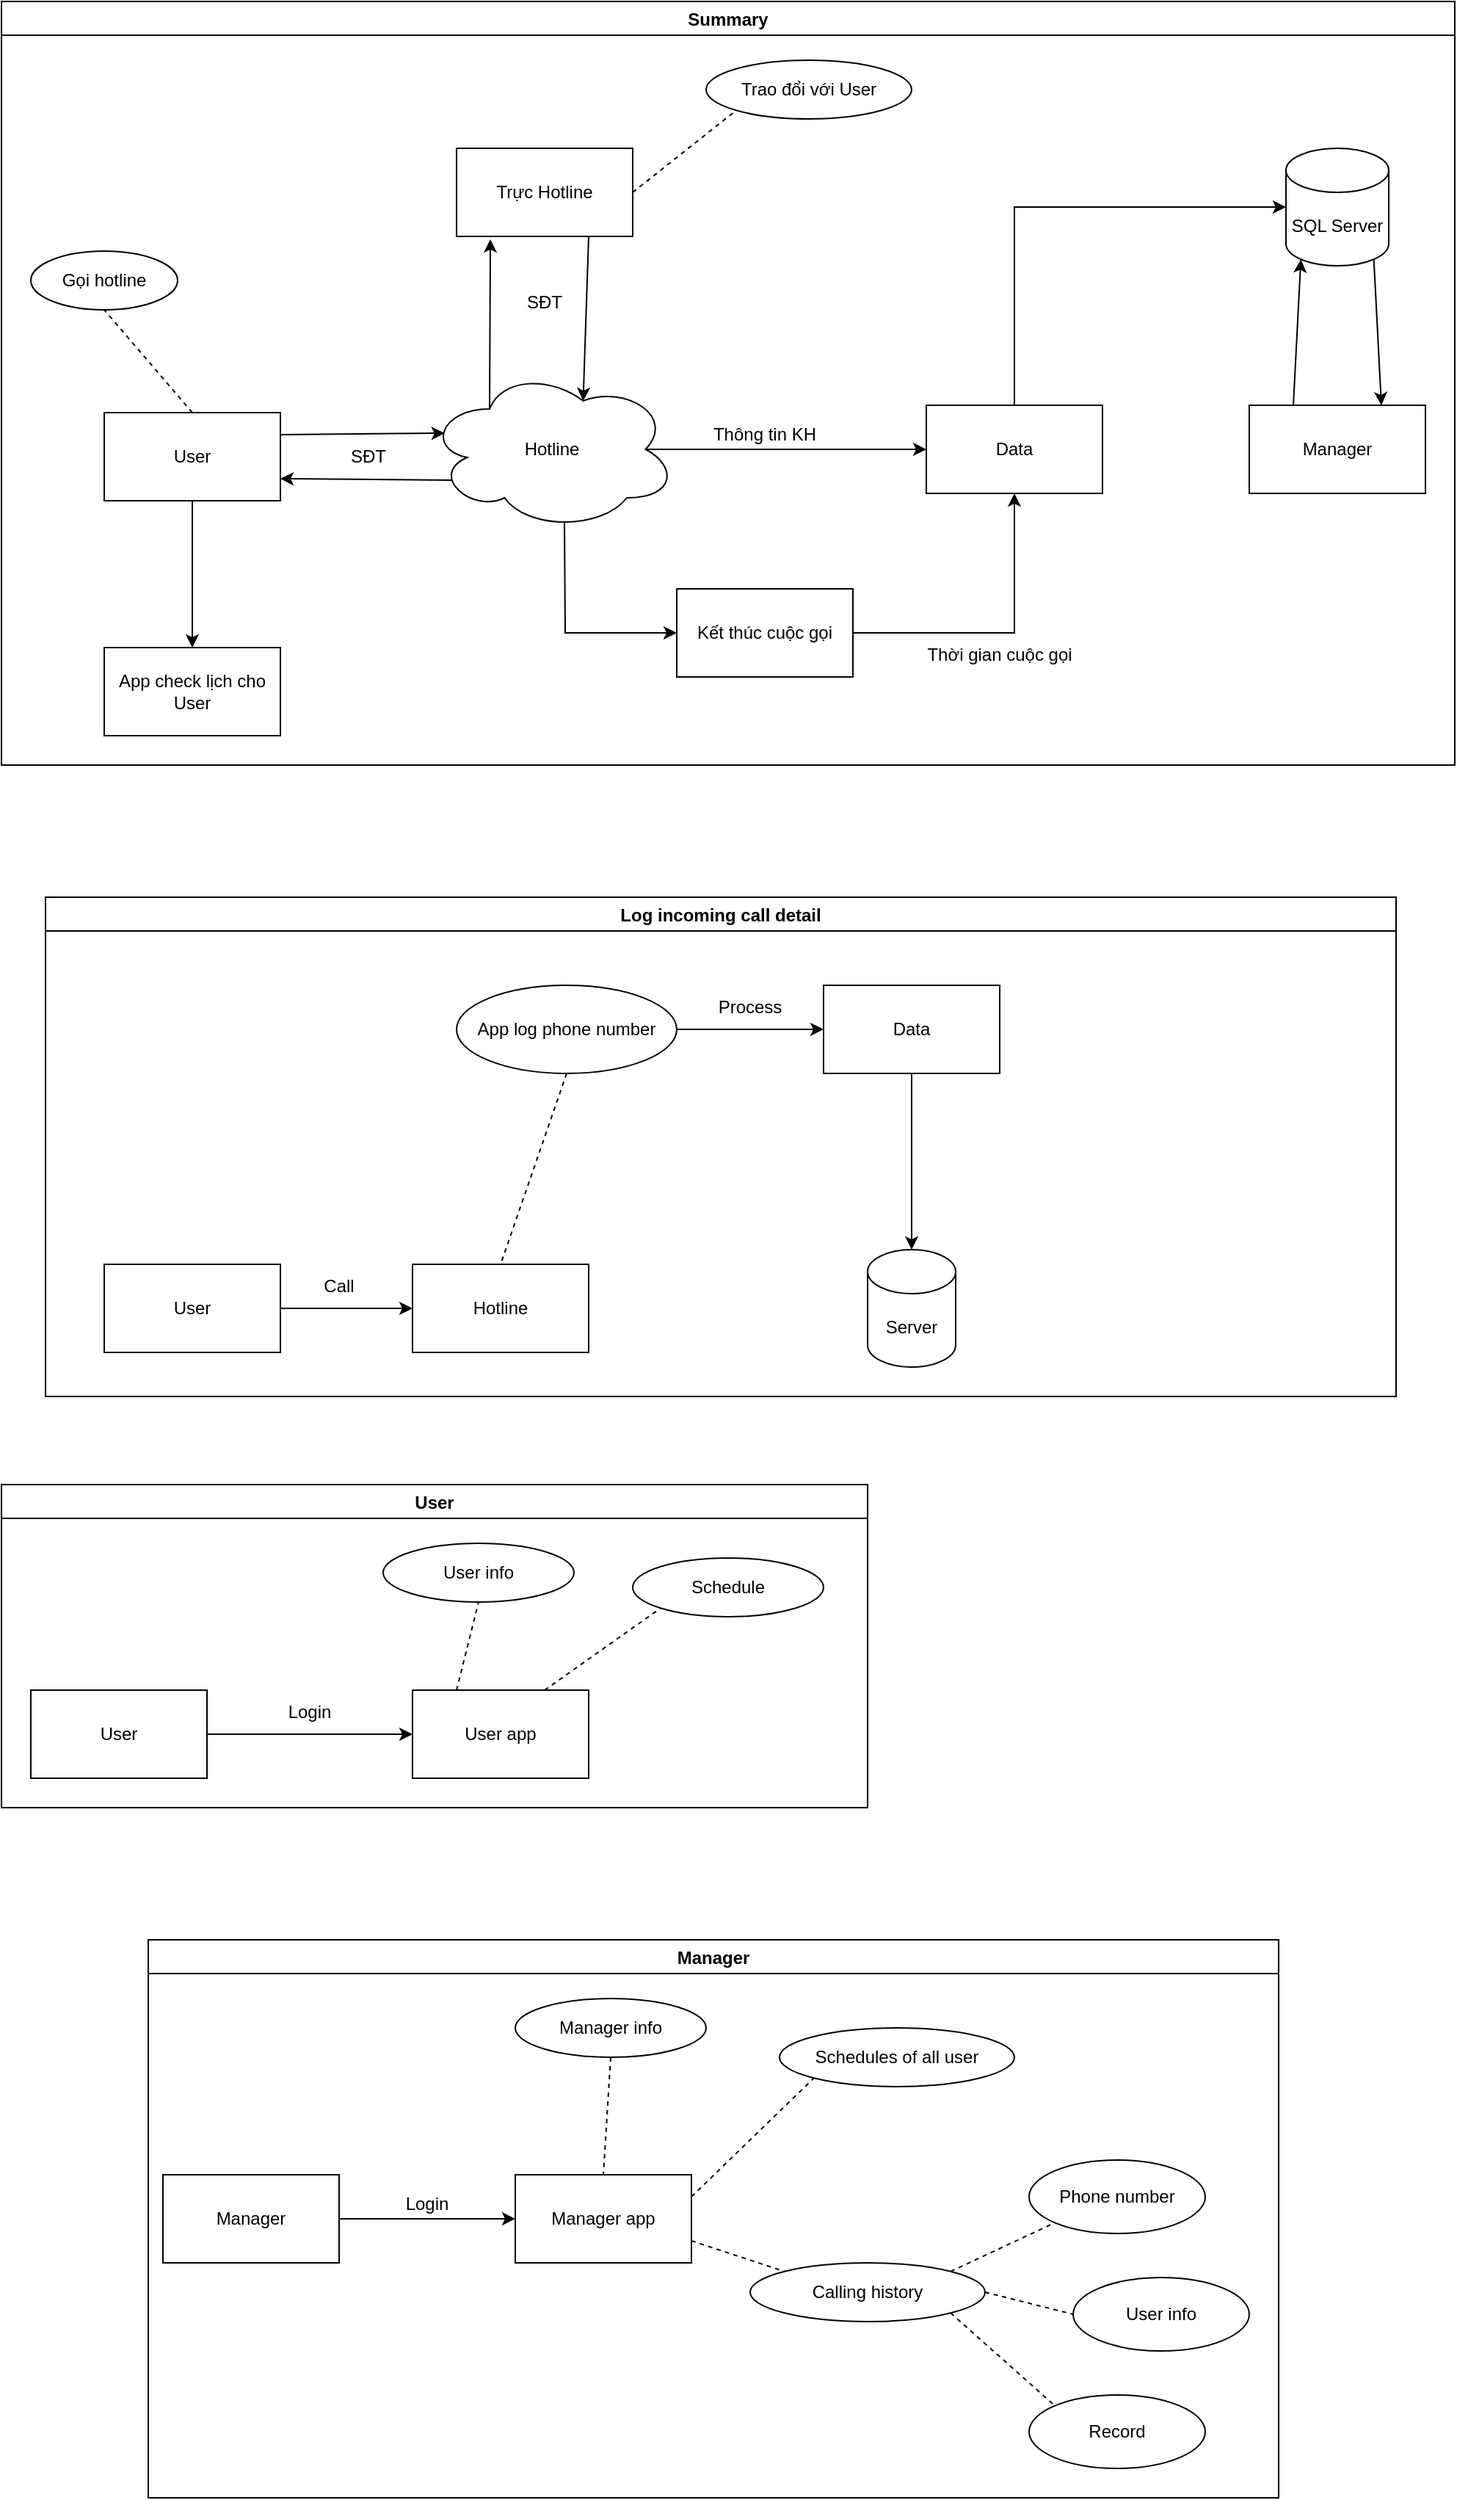 <mxfile version="20.3.0" type="device"><diagram id="-GAh2xgSd_Gkqc2U5qwU" name="Page-1"><mxGraphModel dx="1422" dy="2457" grid="1" gridSize="10" guides="1" tooltips="1" connect="1" arrows="1" fold="1" page="1" pageScale="1" pageWidth="1200" pageHeight="1600" math="0" shadow="0"><root><mxCell id="0"/><mxCell id="1" parent="0"/><mxCell id="6KQDglZA3EqUQvWyKYXM-1" value="User" style="rounded=0;whiteSpace=wrap;html=1;" parent="1" vertex="1"><mxGeometry x="160" y="-280" width="120" height="60" as="geometry"/></mxCell><mxCell id="6KQDglZA3EqUQvWyKYXM-2" value="Data" style="rounded=0;whiteSpace=wrap;html=1;" parent="1" vertex="1"><mxGeometry x="720" y="-285" width="120" height="60" as="geometry"/></mxCell><mxCell id="6KQDglZA3EqUQvWyKYXM-3" value="Hotline" style="ellipse;shape=cloud;whiteSpace=wrap;html=1;" parent="1" vertex="1"><mxGeometry x="380" y="-310" width="170" height="110" as="geometry"/></mxCell><mxCell id="6KQDglZA3EqUQvWyKYXM-4" value="Trực Hotline" style="rounded=0;whiteSpace=wrap;html=1;" parent="1" vertex="1"><mxGeometry x="400" y="-460" width="120" height="60" as="geometry"/></mxCell><mxCell id="6KQDglZA3EqUQvWyKYXM-5" value="" style="endArrow=classic;html=1;rounded=0;exitX=1;exitY=0.25;exitDx=0;exitDy=0;entryX=0.07;entryY=0.4;entryDx=0;entryDy=0;entryPerimeter=0;" parent="1" source="6KQDglZA3EqUQvWyKYXM-1" target="6KQDglZA3EqUQvWyKYXM-3" edge="1"><mxGeometry width="50" height="50" relative="1" as="geometry"><mxPoint x="430" y="-170" as="sourcePoint"/><mxPoint x="480" y="-220" as="targetPoint"/></mxGeometry></mxCell><mxCell id="6KQDglZA3EqUQvWyKYXM-6" value="" style="endArrow=classic;html=1;rounded=0;exitX=0.1;exitY=0.691;exitDx=0;exitDy=0;exitPerimeter=0;entryX=1;entryY=0.75;entryDx=0;entryDy=0;" parent="1" source="6KQDglZA3EqUQvWyKYXM-3" target="6KQDglZA3EqUQvWyKYXM-1" edge="1"><mxGeometry width="50" height="50" relative="1" as="geometry"><mxPoint x="160" y="-255" as="sourcePoint"/><mxPoint x="290" y="-100" as="targetPoint"/></mxGeometry></mxCell><mxCell id="6KQDglZA3EqUQvWyKYXM-7" value="" style="endArrow=classic;html=1;rounded=0;entryX=0.192;entryY=1.033;entryDx=0;entryDy=0;entryPerimeter=0;exitX=0.25;exitY=0.25;exitDx=0;exitDy=0;exitPerimeter=0;" parent="1" source="6KQDglZA3EqUQvWyKYXM-3" target="6KQDglZA3EqUQvWyKYXM-4" edge="1"><mxGeometry width="50" height="50" relative="1" as="geometry"><mxPoint x="430" y="-170" as="sourcePoint"/><mxPoint x="480" y="-220" as="targetPoint"/></mxGeometry></mxCell><mxCell id="6KQDglZA3EqUQvWyKYXM-8" value="" style="endArrow=classic;html=1;rounded=0;entryX=0.625;entryY=0.2;entryDx=0;entryDy=0;entryPerimeter=0;exitX=0.75;exitY=1;exitDx=0;exitDy=0;" parent="1" source="6KQDglZA3EqUQvWyKYXM-4" target="6KQDglZA3EqUQvWyKYXM-3" edge="1"><mxGeometry width="50" height="50" relative="1" as="geometry"><mxPoint x="430" y="-170" as="sourcePoint"/><mxPoint x="480" y="-220" as="targetPoint"/></mxGeometry></mxCell><mxCell id="6KQDglZA3EqUQvWyKYXM-9" value="" style="endArrow=classic;html=1;rounded=0;exitX=0.875;exitY=0.5;exitDx=0;exitDy=0;exitPerimeter=0;" parent="1" source="6KQDglZA3EqUQvWyKYXM-3" edge="1"><mxGeometry width="50" height="50" relative="1" as="geometry"><mxPoint x="430" y="-170" as="sourcePoint"/><mxPoint x="720" y="-255" as="targetPoint"/></mxGeometry></mxCell><mxCell id="6KQDglZA3EqUQvWyKYXM-10" value="Gọi hotline" style="ellipse;whiteSpace=wrap;html=1;" parent="1" vertex="1"><mxGeometry x="110" y="-390" width="100" height="40" as="geometry"/></mxCell><mxCell id="6KQDglZA3EqUQvWyKYXM-11" value="SĐT" style="text;html=1;strokeColor=none;fillColor=none;align=center;verticalAlign=middle;whiteSpace=wrap;rounded=0;" parent="1" vertex="1"><mxGeometry x="310" y="-265" width="60" height="30" as="geometry"/></mxCell><mxCell id="6KQDglZA3EqUQvWyKYXM-12" value="SĐT" style="text;html=1;strokeColor=none;fillColor=none;align=center;verticalAlign=middle;whiteSpace=wrap;rounded=0;" parent="1" vertex="1"><mxGeometry x="430" y="-370" width="60" height="30" as="geometry"/></mxCell><mxCell id="6KQDglZA3EqUQvWyKYXM-13" value="Thông tin KH" style="text;html=1;strokeColor=none;fillColor=none;align=center;verticalAlign=middle;whiteSpace=wrap;rounded=0;" parent="1" vertex="1"><mxGeometry x="570" y="-280" width="80" height="30" as="geometry"/></mxCell><mxCell id="6KQDglZA3EqUQvWyKYXM-14" value="Trao đổi với User" style="ellipse;whiteSpace=wrap;html=1;" parent="1" vertex="1"><mxGeometry x="570" y="-520" width="140" height="40" as="geometry"/></mxCell><mxCell id="6KQDglZA3EqUQvWyKYXM-15" value="" style="endArrow=none;dashed=1;html=1;rounded=0;entryX=0.5;entryY=1;entryDx=0;entryDy=0;exitX=0.5;exitY=0;exitDx=0;exitDy=0;" parent="1" source="6KQDglZA3EqUQvWyKYXM-1" target="6KQDglZA3EqUQvWyKYXM-10" edge="1"><mxGeometry width="50" height="50" relative="1" as="geometry"><mxPoint x="560" y="-180" as="sourcePoint"/><mxPoint x="610" y="-230" as="targetPoint"/></mxGeometry></mxCell><mxCell id="6KQDglZA3EqUQvWyKYXM-16" value="" style="endArrow=none;dashed=1;html=1;rounded=0;entryX=0;entryY=1;entryDx=0;entryDy=0;exitX=1;exitY=0.5;exitDx=0;exitDy=0;" parent="1" source="6KQDglZA3EqUQvWyKYXM-4" target="6KQDglZA3EqUQvWyKYXM-14" edge="1"><mxGeometry width="50" height="50" relative="1" as="geometry"><mxPoint x="430" y="-110" as="sourcePoint"/><mxPoint x="480" y="-160" as="targetPoint"/></mxGeometry></mxCell><mxCell id="6KQDglZA3EqUQvWyKYXM-17" value="Kết thúc cuộc gọi" style="rounded=0;whiteSpace=wrap;html=1;" parent="1" vertex="1"><mxGeometry x="550" y="-160" width="120" height="60" as="geometry"/></mxCell><mxCell id="6KQDglZA3EqUQvWyKYXM-18" value="" style="endArrow=classic;html=1;rounded=0;entryX=0;entryY=0.5;entryDx=0;entryDy=0;exitX=0.55;exitY=0.95;exitDx=0;exitDy=0;exitPerimeter=0;" parent="1" source="6KQDglZA3EqUQvWyKYXM-3" target="6KQDglZA3EqUQvWyKYXM-17" edge="1"><mxGeometry width="50" height="50" relative="1" as="geometry"><mxPoint x="430" y="-180" as="sourcePoint"/><mxPoint x="480" y="-230" as="targetPoint"/><Array as="points"><mxPoint x="474" y="-130"/></Array></mxGeometry></mxCell><mxCell id="6KQDglZA3EqUQvWyKYXM-19" value="" style="endArrow=classic;html=1;rounded=0;entryX=0.5;entryY=1;entryDx=0;entryDy=0;exitX=1;exitY=0.5;exitDx=0;exitDy=0;" parent="1" source="6KQDglZA3EqUQvWyKYXM-17" target="6KQDglZA3EqUQvWyKYXM-2" edge="1"><mxGeometry width="50" height="50" relative="1" as="geometry"><mxPoint x="430" y="-270" as="sourcePoint"/><mxPoint x="480" y="-320" as="targetPoint"/><Array as="points"><mxPoint x="780" y="-130"/></Array></mxGeometry></mxCell><mxCell id="6KQDglZA3EqUQvWyKYXM-20" value="Thời gian cuộc gọi" style="text;html=1;strokeColor=none;fillColor=none;align=center;verticalAlign=middle;whiteSpace=wrap;rounded=0;" parent="1" vertex="1"><mxGeometry x="710" y="-130" width="120" height="30" as="geometry"/></mxCell><mxCell id="6KQDglZA3EqUQvWyKYXM-21" value="" style="endArrow=classic;html=1;rounded=0;entryX=0;entryY=0.5;entryDx=0;entryDy=0;exitX=0.5;exitY=0;exitDx=0;exitDy=0;entryPerimeter=0;" parent="1" source="6KQDglZA3EqUQvWyKYXM-2" target="6KQDglZA3EqUQvWyKYXM-23" edge="1"><mxGeometry width="50" height="50" relative="1" as="geometry"><mxPoint x="650" y="-280" as="sourcePoint"/><mxPoint x="700" y="-330" as="targetPoint"/><Array as="points"><mxPoint x="780" y="-420"/></Array></mxGeometry></mxCell><mxCell id="6KQDglZA3EqUQvWyKYXM-22" value="Manager" style="rounded=0;whiteSpace=wrap;html=1;" parent="1" vertex="1"><mxGeometry x="940" y="-285" width="120" height="60" as="geometry"/></mxCell><mxCell id="6KQDglZA3EqUQvWyKYXM-23" value="SQL Server" style="shape=cylinder3;whiteSpace=wrap;html=1;boundedLbl=1;backgroundOutline=1;size=15;" parent="1" vertex="1"><mxGeometry x="965" y="-460" width="70" height="80" as="geometry"/></mxCell><mxCell id="6KQDglZA3EqUQvWyKYXM-24" value="" style="endArrow=classic;html=1;rounded=0;entryX=0.145;entryY=1;entryDx=0;entryDy=-4.35;entryPerimeter=0;exitX=0.25;exitY=0;exitDx=0;exitDy=0;" parent="1" source="6KQDglZA3EqUQvWyKYXM-22" target="6KQDglZA3EqUQvWyKYXM-23" edge="1"><mxGeometry width="50" height="50" relative="1" as="geometry"><mxPoint x="650" y="-290" as="sourcePoint"/><mxPoint x="700" y="-340" as="targetPoint"/></mxGeometry></mxCell><mxCell id="6KQDglZA3EqUQvWyKYXM-25" value="" style="endArrow=classic;html=1;rounded=0;exitX=0.855;exitY=1;exitDx=0;exitDy=-4.35;exitPerimeter=0;entryX=0.75;entryY=0;entryDx=0;entryDy=0;" parent="1" source="6KQDglZA3EqUQvWyKYXM-23" target="6KQDglZA3EqUQvWyKYXM-22" edge="1"><mxGeometry width="50" height="50" relative="1" as="geometry"><mxPoint x="640" y="-190" as="sourcePoint"/><mxPoint x="1080" y="-320" as="targetPoint"/></mxGeometry></mxCell><mxCell id="6KQDglZA3EqUQvWyKYXM-26" value="App check lịch cho User" style="rounded=0;whiteSpace=wrap;html=1;" parent="1" vertex="1"><mxGeometry x="160" y="-120" width="120" height="60" as="geometry"/></mxCell><mxCell id="6KQDglZA3EqUQvWyKYXM-27" value="" style="endArrow=classic;html=1;rounded=0;exitX=0.5;exitY=1;exitDx=0;exitDy=0;" parent="1" source="6KQDglZA3EqUQvWyKYXM-1" target="6KQDglZA3EqUQvWyKYXM-26" edge="1"><mxGeometry width="50" height="50" relative="1" as="geometry"><mxPoint x="640" y="-190" as="sourcePoint"/><mxPoint x="690" y="-240" as="targetPoint"/></mxGeometry></mxCell><mxCell id="6KQDglZA3EqUQvWyKYXM-28" value="Summary" style="swimlane;" parent="1" vertex="1"><mxGeometry x="90" y="-560" width="990" height="520" as="geometry"/></mxCell><mxCell id="0ttVokD_4FrTxRw9vLjB-1" value="User" style="rounded=0;whiteSpace=wrap;html=1;" parent="1" vertex="1"><mxGeometry x="160" y="300" width="120" height="60" as="geometry"/></mxCell><mxCell id="0ttVokD_4FrTxRw9vLjB-2" value="Hotline" style="rounded=0;whiteSpace=wrap;html=1;" parent="1" vertex="1"><mxGeometry x="370" y="300" width="120" height="60" as="geometry"/></mxCell><mxCell id="0ttVokD_4FrTxRw9vLjB-3" value="" style="endArrow=none;dashed=1;html=1;rounded=0;entryX=0.5;entryY=0;entryDx=0;entryDy=0;exitX=0.5;exitY=1;exitDx=0;exitDy=0;" parent="1" source="0ttVokD_4FrTxRw9vLjB-4" target="0ttVokD_4FrTxRw9vLjB-2" edge="1"><mxGeometry width="50" height="50" relative="1" as="geometry"><mxPoint x="500" y="360" as="sourcePoint"/><mxPoint x="550" y="310" as="targetPoint"/></mxGeometry></mxCell><mxCell id="0ttVokD_4FrTxRw9vLjB-4" value="App log phone number" style="ellipse;whiteSpace=wrap;html=1;" parent="1" vertex="1"><mxGeometry x="400" y="110" width="150" height="60" as="geometry"/></mxCell><mxCell id="0ttVokD_4FrTxRw9vLjB-6" value="Server" style="shape=cylinder3;whiteSpace=wrap;html=1;boundedLbl=1;backgroundOutline=1;size=15;" parent="1" vertex="1"><mxGeometry x="680" y="290" width="60" height="80" as="geometry"/></mxCell><mxCell id="0ttVokD_4FrTxRw9vLjB-7" value="Data" style="rounded=0;whiteSpace=wrap;html=1;" parent="1" vertex="1"><mxGeometry x="650" y="110" width="120" height="60" as="geometry"/></mxCell><mxCell id="9OLPmAVa1qDeaCXNhaoj-1" value="" style="endArrow=classic;html=1;rounded=0;entryX=0;entryY=0.5;entryDx=0;entryDy=0;exitX=1;exitY=0.5;exitDx=0;exitDy=0;" parent="1" source="0ttVokD_4FrTxRw9vLjB-1" target="0ttVokD_4FrTxRw9vLjB-2" edge="1"><mxGeometry width="50" height="50" relative="1" as="geometry"><mxPoint x="530" y="360" as="sourcePoint"/><mxPoint x="580" y="310" as="targetPoint"/></mxGeometry></mxCell><mxCell id="9OLPmAVa1qDeaCXNhaoj-2" value="Call" style="text;html=1;strokeColor=none;fillColor=none;align=center;verticalAlign=middle;whiteSpace=wrap;rounded=0;" parent="1" vertex="1"><mxGeometry x="290" y="300" width="60" height="30" as="geometry"/></mxCell><mxCell id="9OLPmAVa1qDeaCXNhaoj-3" value="" style="endArrow=classic;html=1;rounded=0;entryX=0;entryY=0.5;entryDx=0;entryDy=0;exitX=1;exitY=0.5;exitDx=0;exitDy=0;" parent="1" source="0ttVokD_4FrTxRw9vLjB-4" target="0ttVokD_4FrTxRw9vLjB-7" edge="1"><mxGeometry width="50" height="50" relative="1" as="geometry"><mxPoint x="530" y="360" as="sourcePoint"/><mxPoint x="580" y="310" as="targetPoint"/></mxGeometry></mxCell><mxCell id="9OLPmAVa1qDeaCXNhaoj-4" value="Process" style="text;html=1;strokeColor=none;fillColor=none;align=center;verticalAlign=middle;whiteSpace=wrap;rounded=0;" parent="1" vertex="1"><mxGeometry x="570" y="110" width="60" height="30" as="geometry"/></mxCell><mxCell id="9OLPmAVa1qDeaCXNhaoj-5" value="" style="endArrow=classic;html=1;rounded=0;entryX=0.5;entryY=0;entryDx=0;entryDy=0;entryPerimeter=0;exitX=0.5;exitY=1;exitDx=0;exitDy=0;" parent="1" source="0ttVokD_4FrTxRw9vLjB-7" target="0ttVokD_4FrTxRw9vLjB-6" edge="1"><mxGeometry width="50" height="50" relative="1" as="geometry"><mxPoint x="490" y="360" as="sourcePoint"/><mxPoint x="540" y="310" as="targetPoint"/></mxGeometry></mxCell><mxCell id="9OLPmAVa1qDeaCXNhaoj-6" value="Log incoming call detail" style="swimlane;" parent="1" vertex="1"><mxGeometry x="120" y="50" width="920" height="340" as="geometry"/></mxCell><mxCell id="6KQDglZA3EqUQvWyKYXM-30" value="User" style="rounded=0;whiteSpace=wrap;html=1;" parent="1" vertex="1"><mxGeometry x="110" y="590" width="120" height="60" as="geometry"/></mxCell><mxCell id="6KQDglZA3EqUQvWyKYXM-31" value="User app" style="rounded=0;whiteSpace=wrap;html=1;" parent="1" vertex="1"><mxGeometry x="370" y="590" width="120" height="60" as="geometry"/></mxCell><mxCell id="6KQDglZA3EqUQvWyKYXM-34" value="" style="endArrow=classic;html=1;rounded=0;entryX=0;entryY=0.5;entryDx=0;entryDy=0;exitX=1;exitY=0.5;exitDx=0;exitDy=0;" parent="1" source="6KQDglZA3EqUQvWyKYXM-30" target="6KQDglZA3EqUQvWyKYXM-31" edge="1"><mxGeometry width="50" height="50" relative="1" as="geometry"><mxPoint x="310" y="730" as="sourcePoint"/><mxPoint x="430" y="730" as="targetPoint"/></mxGeometry></mxCell><mxCell id="6KQDglZA3EqUQvWyKYXM-35" value="Login" style="text;html=1;strokeColor=none;fillColor=none;align=center;verticalAlign=middle;whiteSpace=wrap;rounded=0;" parent="1" vertex="1"><mxGeometry x="270" y="590" width="60" height="30" as="geometry"/></mxCell><mxCell id="6KQDglZA3EqUQvWyKYXM-38" value="" style="endArrow=none;dashed=1;html=1;rounded=0;entryX=0.5;entryY=1;entryDx=0;entryDy=0;exitX=0.25;exitY=0;exitDx=0;exitDy=0;" parent="1" source="6KQDglZA3EqUQvWyKYXM-31" target="6KQDglZA3EqUQvWyKYXM-36" edge="1"><mxGeometry width="50" height="50" relative="1" as="geometry"><mxPoint x="460" y="460" as="sourcePoint"/><mxPoint x="510" y="410" as="targetPoint"/></mxGeometry></mxCell><mxCell id="6KQDglZA3EqUQvWyKYXM-39" value="" style="endArrow=none;dashed=1;html=1;rounded=0;entryX=0;entryY=1;entryDx=0;entryDy=0;exitX=0.75;exitY=0;exitDx=0;exitDy=0;" parent="1" source="6KQDglZA3EqUQvWyKYXM-31" target="6KQDglZA3EqUQvWyKYXM-37" edge="1"><mxGeometry width="50" height="50" relative="1" as="geometry"><mxPoint x="460" y="460" as="sourcePoint"/><mxPoint x="510" y="410" as="targetPoint"/></mxGeometry></mxCell><mxCell id="6KQDglZA3EqUQvWyKYXM-40" value="User" style="swimlane;" parent="1" vertex="1"><mxGeometry x="90" y="450" width="590" height="220" as="geometry"><mxRectangle x="220" y="1350" width="120" height="30" as="alternateBounds"/></mxGeometry></mxCell><mxCell id="6KQDglZA3EqUQvWyKYXM-36" value="User info" style="ellipse;whiteSpace=wrap;html=1;" parent="6KQDglZA3EqUQvWyKYXM-40" vertex="1"><mxGeometry x="260" y="40" width="130" height="40" as="geometry"/></mxCell><mxCell id="6KQDglZA3EqUQvWyKYXM-37" value="Schedule" style="ellipse;whiteSpace=wrap;html=1;" parent="6KQDglZA3EqUQvWyKYXM-40" vertex="1"><mxGeometry x="430" y="50" width="130" height="40" as="geometry"/></mxCell><mxCell id="6KQDglZA3EqUQvWyKYXM-42" value="Manager" style="rounded=0;whiteSpace=wrap;html=1;" parent="1" vertex="1"><mxGeometry x="200" y="920" width="120" height="60" as="geometry"/></mxCell><mxCell id="6KQDglZA3EqUQvWyKYXM-56" value="Manager app" style="rounded=0;whiteSpace=wrap;html=1;" parent="1" vertex="1"><mxGeometry x="440" y="920" width="120" height="60" as="geometry"/></mxCell><mxCell id="6KQDglZA3EqUQvWyKYXM-59" value="Manager info" style="ellipse;whiteSpace=wrap;html=1;" parent="1" vertex="1"><mxGeometry x="440" y="800" width="130" height="40" as="geometry"/></mxCell><mxCell id="6KQDglZA3EqUQvWyKYXM-60" value="Schedules of all user" style="ellipse;whiteSpace=wrap;html=1;" parent="1" vertex="1"><mxGeometry x="620" y="820" width="160" height="40" as="geometry"/></mxCell><mxCell id="6KQDglZA3EqUQvWyKYXM-62" value="" style="endArrow=none;dashed=1;html=1;rounded=0;entryX=0.5;entryY=0;entryDx=0;entryDy=0;exitX=0.5;exitY=1;exitDx=0;exitDy=0;" parent="1" source="6KQDglZA3EqUQvWyKYXM-59" target="6KQDglZA3EqUQvWyKYXM-56" edge="1"><mxGeometry width="50" height="50" relative="1" as="geometry"><mxPoint x="570" y="820" as="sourcePoint"/><mxPoint x="620" y="770" as="targetPoint"/></mxGeometry></mxCell><mxCell id="6KQDglZA3EqUQvWyKYXM-63" value="" style="endArrow=none;dashed=1;html=1;rounded=0;entryX=0;entryY=1;entryDx=0;entryDy=0;exitX=1;exitY=0.25;exitDx=0;exitDy=0;" parent="1" source="6KQDglZA3EqUQvWyKYXM-56" target="6KQDglZA3EqUQvWyKYXM-60" edge="1"><mxGeometry width="50" height="50" relative="1" as="geometry"><mxPoint x="570" y="820" as="sourcePoint"/><mxPoint x="620" y="770" as="targetPoint"/></mxGeometry></mxCell><mxCell id="6KQDglZA3EqUQvWyKYXM-64" value="" style="endArrow=none;dashed=1;html=1;rounded=0;entryX=0;entryY=0;entryDx=0;entryDy=0;exitX=1;exitY=0.75;exitDx=0;exitDy=0;" parent="1" source="6KQDglZA3EqUQvWyKYXM-56" target="6KQDglZA3EqUQvWyKYXM-61" edge="1"><mxGeometry width="50" height="50" relative="1" as="geometry"><mxPoint x="570" y="820" as="sourcePoint"/><mxPoint x="620" y="770" as="targetPoint"/></mxGeometry></mxCell><mxCell id="6KQDglZA3EqUQvWyKYXM-65" value="" style="endArrow=classic;html=1;rounded=0;entryX=0;entryY=0.5;entryDx=0;entryDy=0;exitX=1;exitY=0.5;exitDx=0;exitDy=0;" parent="1" source="6KQDglZA3EqUQvWyKYXM-42" target="6KQDglZA3EqUQvWyKYXM-56" edge="1"><mxGeometry width="50" height="50" relative="1" as="geometry"><mxPoint x="570" y="820" as="sourcePoint"/><mxPoint x="620" y="770" as="targetPoint"/></mxGeometry></mxCell><mxCell id="6KQDglZA3EqUQvWyKYXM-66" value="Login" style="text;html=1;strokeColor=none;fillColor=none;align=center;verticalAlign=middle;whiteSpace=wrap;rounded=0;" parent="1" vertex="1"><mxGeometry x="350" y="925" width="60" height="30" as="geometry"/></mxCell><mxCell id="6KQDglZA3EqUQvWyKYXM-67" value="Manager" style="swimlane;" parent="1" vertex="1"><mxGeometry x="190" y="760" width="770" height="380" as="geometry"/></mxCell><mxCell id="6KQDglZA3EqUQvWyKYXM-61" value="Calling history" style="ellipse;whiteSpace=wrap;html=1;" parent="6KQDglZA3EqUQvWyKYXM-67" vertex="1"><mxGeometry x="410" y="220" width="160" height="40" as="geometry"/></mxCell><mxCell id="VWBH_luSWj2wtsrhl5CT-3" value="Phone number" style="ellipse;whiteSpace=wrap;html=1;" vertex="1" parent="6KQDglZA3EqUQvWyKYXM-67"><mxGeometry x="600" y="150" width="120" height="50" as="geometry"/></mxCell><mxCell id="VWBH_luSWj2wtsrhl5CT-4" value="User info" style="ellipse;whiteSpace=wrap;html=1;" vertex="1" parent="6KQDglZA3EqUQvWyKYXM-67"><mxGeometry x="630" y="230" width="120" height="50" as="geometry"/></mxCell><mxCell id="VWBH_luSWj2wtsrhl5CT-5" value="Record" style="ellipse;whiteSpace=wrap;html=1;" vertex="1" parent="6KQDglZA3EqUQvWyKYXM-67"><mxGeometry x="600" y="310" width="120" height="50" as="geometry"/></mxCell><mxCell id="VWBH_luSWj2wtsrhl5CT-6" value="" style="endArrow=none;dashed=1;html=1;rounded=0;entryX=0;entryY=1;entryDx=0;entryDy=0;exitX=1;exitY=0;exitDx=0;exitDy=0;" edge="1" parent="6KQDglZA3EqUQvWyKYXM-67" source="6KQDglZA3EqUQvWyKYXM-61" target="VWBH_luSWj2wtsrhl5CT-3"><mxGeometry width="50" height="50" relative="1" as="geometry"><mxPoint x="480" y="150" as="sourcePoint"/><mxPoint x="543.431" y="170.858" as="targetPoint"/></mxGeometry></mxCell><mxCell id="VWBH_luSWj2wtsrhl5CT-7" value="" style="endArrow=none;dashed=1;html=1;rounded=0;entryX=0;entryY=0.5;entryDx=0;entryDy=0;exitX=1;exitY=0.5;exitDx=0;exitDy=0;" edge="1" parent="6KQDglZA3EqUQvWyKYXM-67" source="6KQDglZA3EqUQvWyKYXM-61" target="VWBH_luSWj2wtsrhl5CT-4"><mxGeometry width="50" height="50" relative="1" as="geometry"><mxPoint x="390" y="225" as="sourcePoint"/><mxPoint x="453.431" y="245.858" as="targetPoint"/></mxGeometry></mxCell><mxCell id="VWBH_luSWj2wtsrhl5CT-8" value="" style="endArrow=none;dashed=1;html=1;rounded=0;entryX=0;entryY=0;entryDx=0;entryDy=0;exitX=1;exitY=1;exitDx=0;exitDy=0;" edge="1" parent="6KQDglZA3EqUQvWyKYXM-67" source="6KQDglZA3EqUQvWyKYXM-61" target="VWBH_luSWj2wtsrhl5CT-5"><mxGeometry width="50" height="50" relative="1" as="geometry"><mxPoint x="400" y="235" as="sourcePoint"/><mxPoint x="463.431" y="255.858" as="targetPoint"/></mxGeometry></mxCell></root></mxGraphModel></diagram></mxfile>